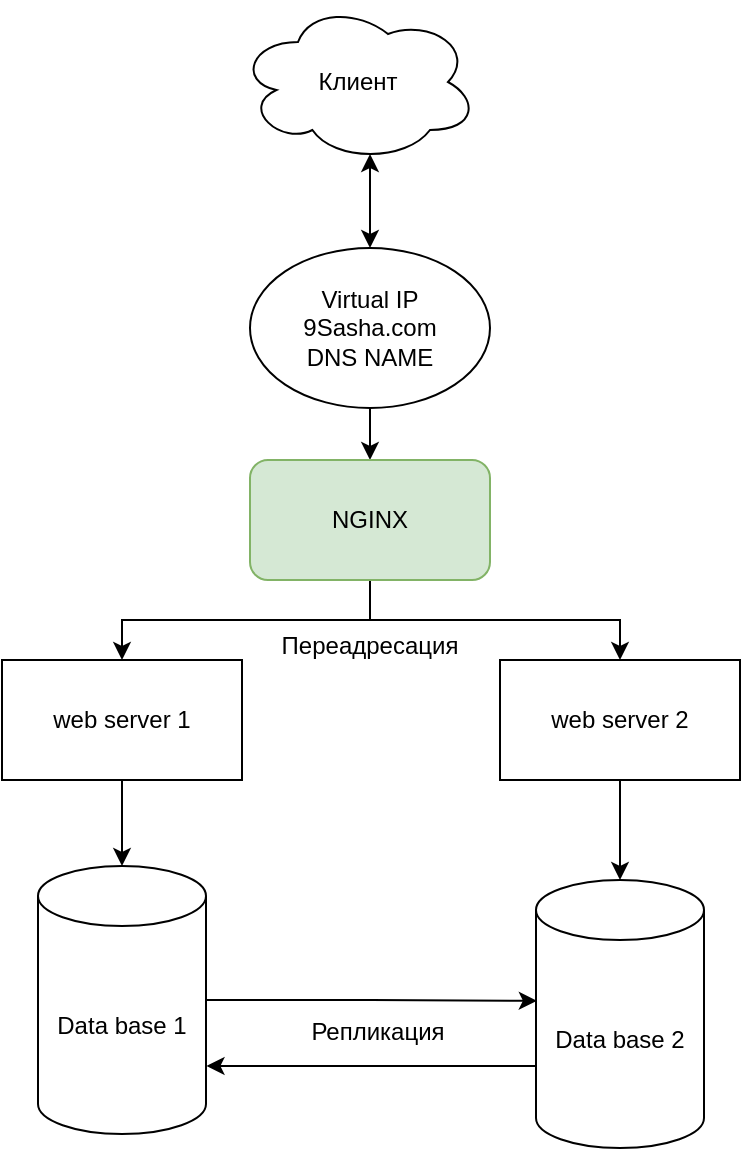 <mxfile version="14.7.0" type="github">
  <diagram id="4HF99hLmlE_jxIlJlued" name="Page-1">
    <mxGraphModel dx="1155" dy="642" grid="0" gridSize="10" guides="1" tooltips="1" connect="1" arrows="1" fold="1" page="0" pageScale="1" pageWidth="827" pageHeight="1169" math="0" shadow="0">
      <root>
        <mxCell id="0" />
        <mxCell id="1" parent="0" />
        <mxCell id="3pvXclo86210Z8Z3DZLk-1" value="Клиент" style="ellipse;shape=cloud;whiteSpace=wrap;html=1;" vertex="1" parent="1">
          <mxGeometry x="295" y="174" width="120" height="80" as="geometry" />
        </mxCell>
        <mxCell id="3pvXclo86210Z8Z3DZLk-6" style="edgeStyle=orthogonalEdgeStyle;rounded=0;orthogonalLoop=1;jettySize=auto;html=1;exitX=0.5;exitY=1;exitDx=0;exitDy=0;entryX=0.5;entryY=0;entryDx=0;entryDy=0;" edge="1" parent="1" source="3pvXclo86210Z8Z3DZLk-2" target="3pvXclo86210Z8Z3DZLk-5">
          <mxGeometry relative="1" as="geometry" />
        </mxCell>
        <mxCell id="3pvXclo86210Z8Z3DZLk-2" value="Virtual IP&lt;br&gt;9Sasha.com&lt;br&gt;DNS NAME" style="ellipse;whiteSpace=wrap;html=1;" vertex="1" parent="1">
          <mxGeometry x="301" y="297" width="120" height="80" as="geometry" />
        </mxCell>
        <mxCell id="3pvXclo86210Z8Z3DZLk-3" value="" style="endArrow=classic;startArrow=classic;html=1;entryX=0.55;entryY=0.95;entryDx=0;entryDy=0;entryPerimeter=0;exitX=0.5;exitY=0;exitDx=0;exitDy=0;" edge="1" parent="1" source="3pvXclo86210Z8Z3DZLk-2" target="3pvXclo86210Z8Z3DZLk-1">
          <mxGeometry width="50" height="50" relative="1" as="geometry">
            <mxPoint x="220" y="295" as="sourcePoint" />
            <mxPoint x="270" y="245" as="targetPoint" />
          </mxGeometry>
        </mxCell>
        <mxCell id="3pvXclo86210Z8Z3DZLk-12" style="edgeStyle=orthogonalEdgeStyle;rounded=0;orthogonalLoop=1;jettySize=auto;html=1;exitX=0.5;exitY=1;exitDx=0;exitDy=0;" edge="1" parent="1" source="3pvXclo86210Z8Z3DZLk-5" target="3pvXclo86210Z8Z3DZLk-8">
          <mxGeometry relative="1" as="geometry" />
        </mxCell>
        <mxCell id="3pvXclo86210Z8Z3DZLk-13" style="edgeStyle=orthogonalEdgeStyle;rounded=0;orthogonalLoop=1;jettySize=auto;html=1;exitX=0.5;exitY=1;exitDx=0;exitDy=0;" edge="1" parent="1" source="3pvXclo86210Z8Z3DZLk-5" target="3pvXclo86210Z8Z3DZLk-7">
          <mxGeometry relative="1" as="geometry" />
        </mxCell>
        <mxCell id="3pvXclo86210Z8Z3DZLk-5" value="NGINX" style="rounded=1;whiteSpace=wrap;html=1;fillColor=#d5e8d4;strokeColor=#82b366;" vertex="1" parent="1">
          <mxGeometry x="301" y="403" width="120" height="60" as="geometry" />
        </mxCell>
        <mxCell id="3pvXclo86210Z8Z3DZLk-14" style="edgeStyle=orthogonalEdgeStyle;rounded=0;orthogonalLoop=1;jettySize=auto;html=1;exitX=0.5;exitY=1;exitDx=0;exitDy=0;entryX=0.5;entryY=0;entryDx=0;entryDy=0;entryPerimeter=0;" edge="1" parent="1" source="3pvXclo86210Z8Z3DZLk-7" target="3pvXclo86210Z8Z3DZLk-9">
          <mxGeometry relative="1" as="geometry" />
        </mxCell>
        <mxCell id="3pvXclo86210Z8Z3DZLk-7" value="web server 1" style="rounded=0;whiteSpace=wrap;html=1;" vertex="1" parent="1">
          <mxGeometry x="177" y="503" width="120" height="60" as="geometry" />
        </mxCell>
        <mxCell id="3pvXclo86210Z8Z3DZLk-15" style="edgeStyle=orthogonalEdgeStyle;rounded=0;orthogonalLoop=1;jettySize=auto;html=1;exitX=0.5;exitY=1;exitDx=0;exitDy=0;" edge="1" parent="1" source="3pvXclo86210Z8Z3DZLk-8" target="3pvXclo86210Z8Z3DZLk-11">
          <mxGeometry relative="1" as="geometry" />
        </mxCell>
        <mxCell id="3pvXclo86210Z8Z3DZLk-8" value="web server 2" style="rounded=0;whiteSpace=wrap;html=1;" vertex="1" parent="1">
          <mxGeometry x="426" y="503" width="120" height="60" as="geometry" />
        </mxCell>
        <mxCell id="3pvXclo86210Z8Z3DZLk-16" style="edgeStyle=orthogonalEdgeStyle;rounded=0;orthogonalLoop=1;jettySize=auto;html=1;exitX=1;exitY=0.5;exitDx=0;exitDy=0;exitPerimeter=0;entryX=0.005;entryY=0.451;entryDx=0;entryDy=0;entryPerimeter=0;" edge="1" parent="1" source="3pvXclo86210Z8Z3DZLk-9" target="3pvXclo86210Z8Z3DZLk-11">
          <mxGeometry relative="1" as="geometry" />
        </mxCell>
        <mxCell id="3pvXclo86210Z8Z3DZLk-9" value="Data base 1" style="shape=cylinder3;whiteSpace=wrap;html=1;boundedLbl=1;backgroundOutline=1;size=15;" vertex="1" parent="1">
          <mxGeometry x="195" y="606" width="84" height="134" as="geometry" />
        </mxCell>
        <mxCell id="3pvXclo86210Z8Z3DZLk-17" style="edgeStyle=orthogonalEdgeStyle;rounded=0;orthogonalLoop=1;jettySize=auto;html=1;exitX=0;exitY=0;exitDx=0;exitDy=93;exitPerimeter=0;entryX=1.003;entryY=0.746;entryDx=0;entryDy=0;entryPerimeter=0;" edge="1" parent="1" source="3pvXclo86210Z8Z3DZLk-11" target="3pvXclo86210Z8Z3DZLk-9">
          <mxGeometry relative="1" as="geometry" />
        </mxCell>
        <mxCell id="3pvXclo86210Z8Z3DZLk-11" value="Data base 2" style="shape=cylinder3;whiteSpace=wrap;html=1;boundedLbl=1;backgroundOutline=1;size=15;" vertex="1" parent="1">
          <mxGeometry x="444" y="613" width="84" height="134" as="geometry" />
        </mxCell>
        <mxCell id="3pvXclo86210Z8Z3DZLk-18" value="Репликация" style="text;html=1;strokeColor=none;fillColor=none;align=center;verticalAlign=middle;whiteSpace=wrap;rounded=0;" vertex="1" parent="1">
          <mxGeometry x="345" y="679" width="40" height="20" as="geometry" />
        </mxCell>
        <mxCell id="3pvXclo86210Z8Z3DZLk-19" value="Переадресация" style="text;html=1;strokeColor=none;fillColor=none;align=center;verticalAlign=middle;whiteSpace=wrap;rounded=0;" vertex="1" parent="1">
          <mxGeometry x="341" y="486" width="40" height="20" as="geometry" />
        </mxCell>
      </root>
    </mxGraphModel>
  </diagram>
</mxfile>
